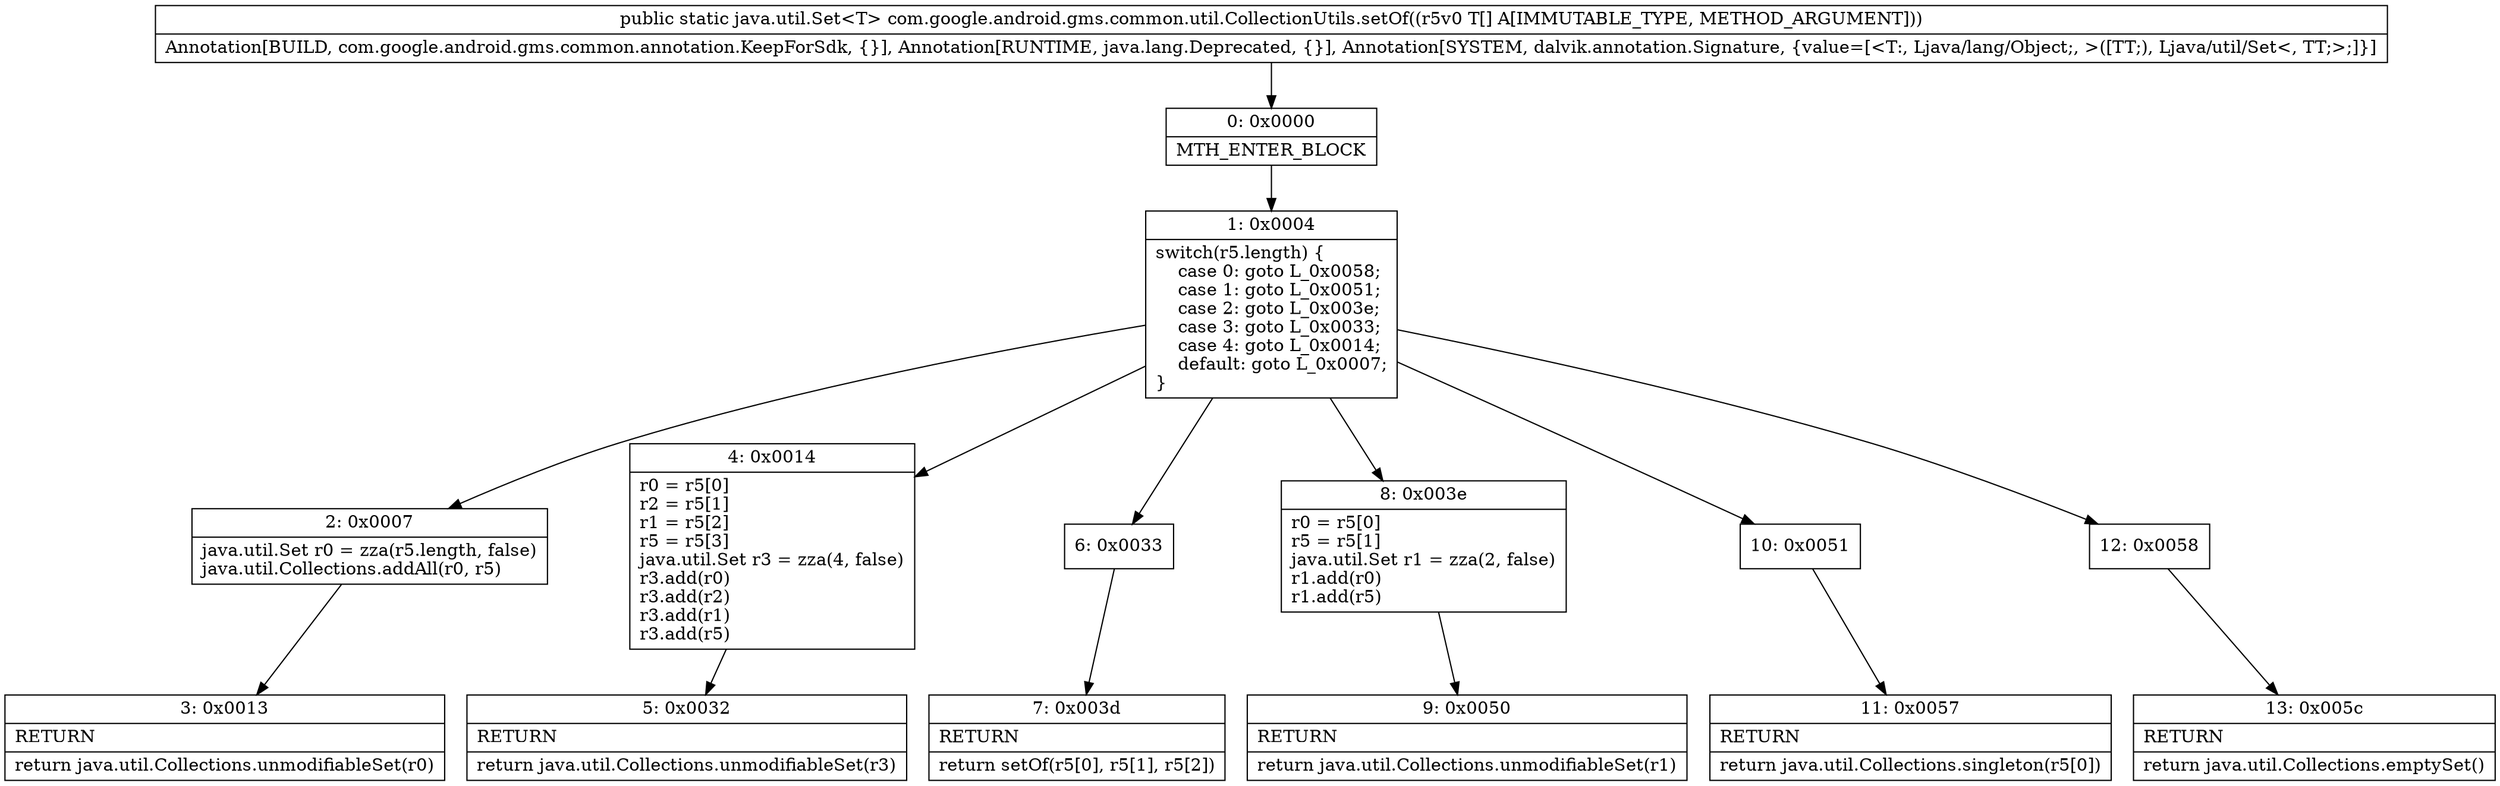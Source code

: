 digraph "CFG forcom.google.android.gms.common.util.CollectionUtils.setOf([Ljava\/lang\/Object;)Ljava\/util\/Set;" {
Node_0 [shape=record,label="{0\:\ 0x0000|MTH_ENTER_BLOCK\l}"];
Node_1 [shape=record,label="{1\:\ 0x0004|switch(r5.length) \{\l    case 0: goto L_0x0058;\l    case 1: goto L_0x0051;\l    case 2: goto L_0x003e;\l    case 3: goto L_0x0033;\l    case 4: goto L_0x0014;\l    default: goto L_0x0007;\l\}\l}"];
Node_2 [shape=record,label="{2\:\ 0x0007|java.util.Set r0 = zza(r5.length, false)\ljava.util.Collections.addAll(r0, r5)\l}"];
Node_3 [shape=record,label="{3\:\ 0x0013|RETURN\l|return java.util.Collections.unmodifiableSet(r0)\l}"];
Node_4 [shape=record,label="{4\:\ 0x0014|r0 = r5[0]\lr2 = r5[1]\lr1 = r5[2]\lr5 = r5[3]\ljava.util.Set r3 = zza(4, false)\lr3.add(r0)\lr3.add(r2)\lr3.add(r1)\lr3.add(r5)\l}"];
Node_5 [shape=record,label="{5\:\ 0x0032|RETURN\l|return java.util.Collections.unmodifiableSet(r3)\l}"];
Node_6 [shape=record,label="{6\:\ 0x0033}"];
Node_7 [shape=record,label="{7\:\ 0x003d|RETURN\l|return setOf(r5[0], r5[1], r5[2])\l}"];
Node_8 [shape=record,label="{8\:\ 0x003e|r0 = r5[0]\lr5 = r5[1]\ljava.util.Set r1 = zza(2, false)\lr1.add(r0)\lr1.add(r5)\l}"];
Node_9 [shape=record,label="{9\:\ 0x0050|RETURN\l|return java.util.Collections.unmodifiableSet(r1)\l}"];
Node_10 [shape=record,label="{10\:\ 0x0051}"];
Node_11 [shape=record,label="{11\:\ 0x0057|RETURN\l|return java.util.Collections.singleton(r5[0])\l}"];
Node_12 [shape=record,label="{12\:\ 0x0058}"];
Node_13 [shape=record,label="{13\:\ 0x005c|RETURN\l|return java.util.Collections.emptySet()\l}"];
MethodNode[shape=record,label="{public static java.util.Set\<T\> com.google.android.gms.common.util.CollectionUtils.setOf((r5v0 T[] A[IMMUTABLE_TYPE, METHOD_ARGUMENT]))  | Annotation[BUILD, com.google.android.gms.common.annotation.KeepForSdk, \{\}], Annotation[RUNTIME, java.lang.Deprecated, \{\}], Annotation[SYSTEM, dalvik.annotation.Signature, \{value=[\<T:, Ljava\/lang\/Object;, \>([TT;), Ljava\/util\/Set\<, TT;\>;]\}]\l}"];
MethodNode -> Node_0;
Node_0 -> Node_1;
Node_1 -> Node_2;
Node_1 -> Node_4;
Node_1 -> Node_6;
Node_1 -> Node_8;
Node_1 -> Node_10;
Node_1 -> Node_12;
Node_2 -> Node_3;
Node_4 -> Node_5;
Node_6 -> Node_7;
Node_8 -> Node_9;
Node_10 -> Node_11;
Node_12 -> Node_13;
}

